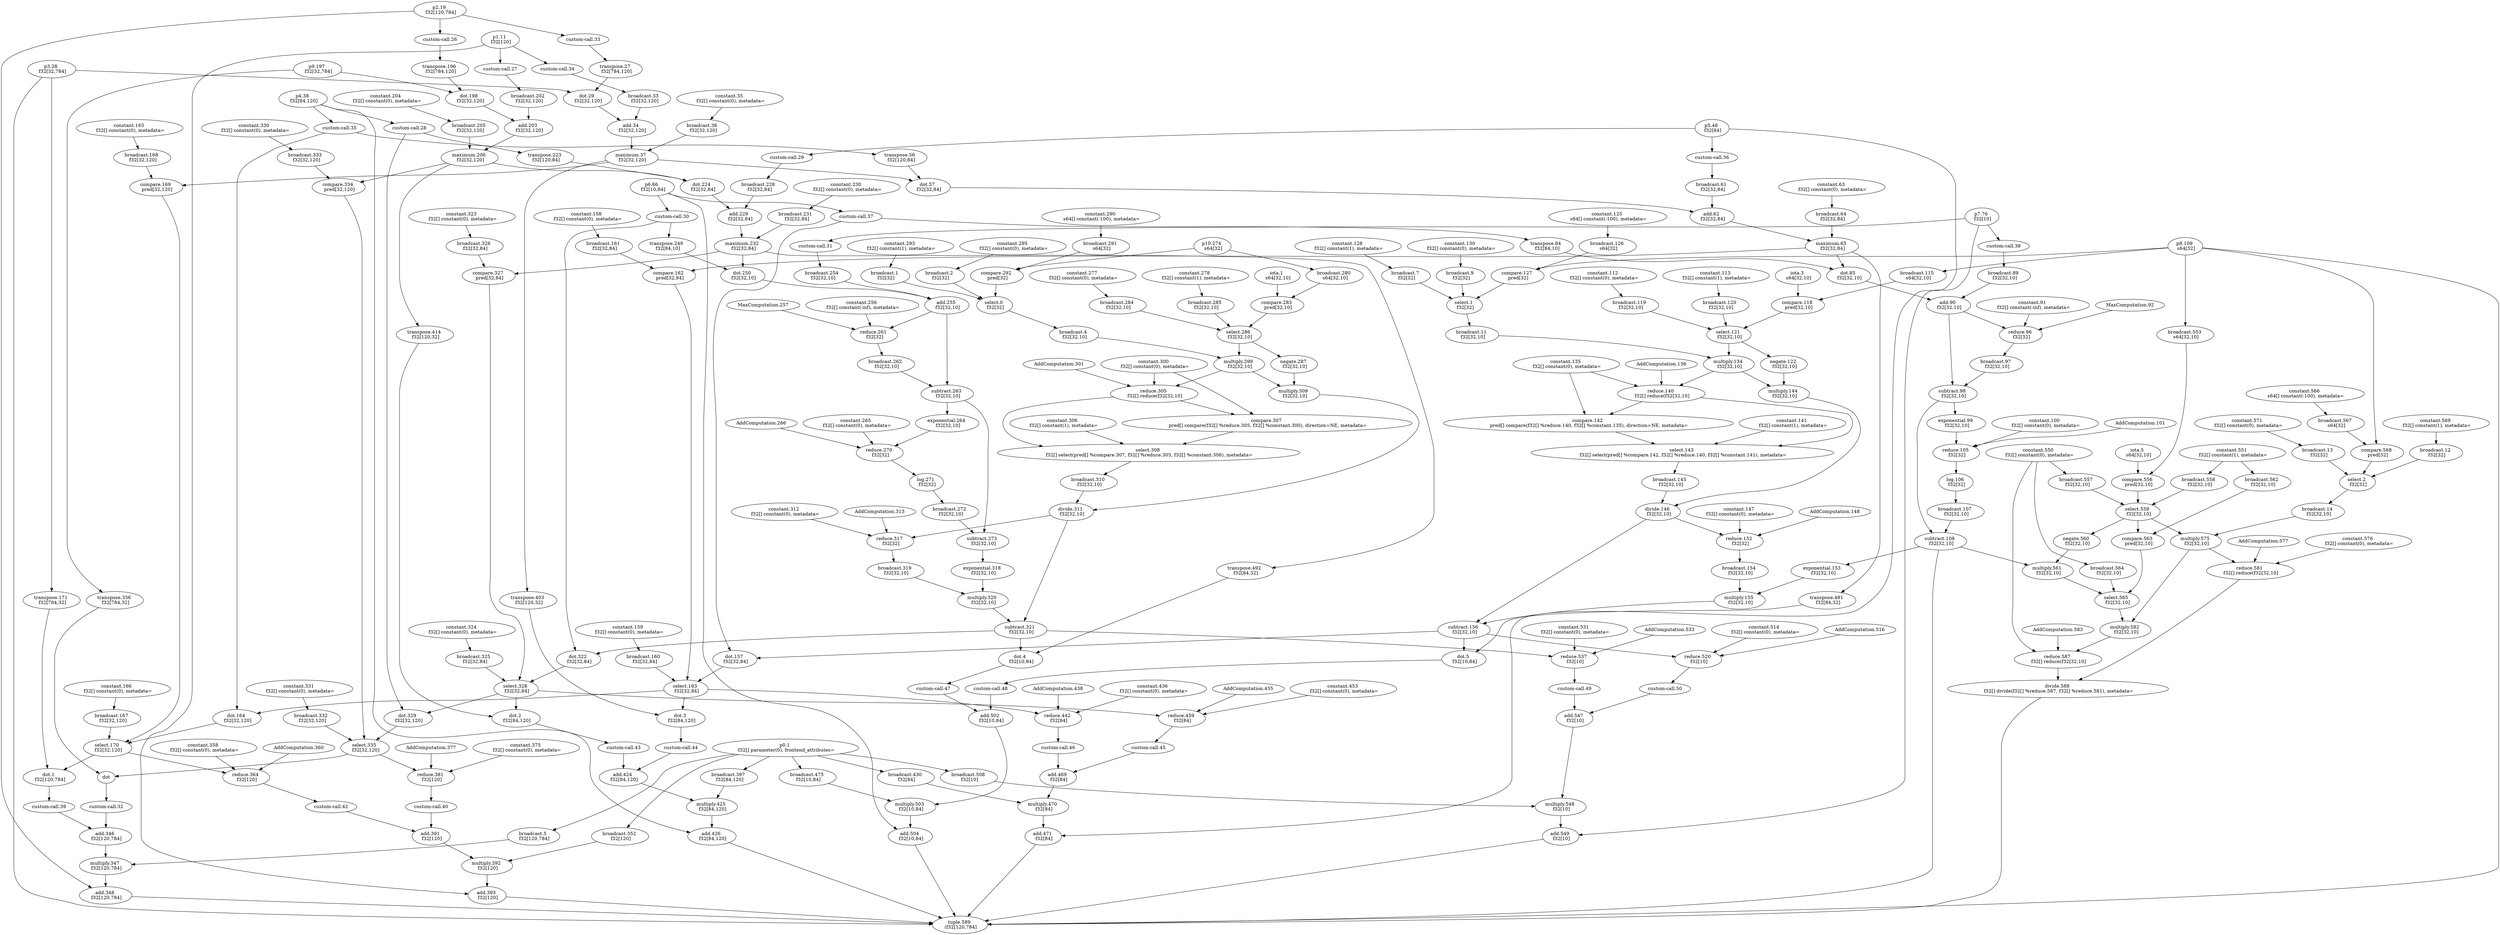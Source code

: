digraph HloModule {
	"p2.19" [label="p2.19 \n f32[120,784]"];
	"p9.197" [label="p9.197 \n f32[32,784]"];
	"transpose.196" [label="transpose.196 \n f32[784,120]"];
	"dot.198" [label="dot.198 \n f32[32,120]"];
	"p1.11" [label="p1.11 \n f32[120]"];
	"broadcast.202" [label="broadcast.202 \n f32[32,120]"];
	"add.203" [label="add.203 \n f32[32,120]"];
	"constant.204" [label="constant.204 \n f32[] constant(0), metadata="];
	"broadcast.205" [label="broadcast.205 \n f32[32,120]"];
	"maximum.206" [label="maximum.206 \n f32[32,120]"];
	"constant.330" [label="constant.330 \n f32[] constant(0), metadata="];
	"broadcast.333" [label="broadcast.333 \n f32[32,120]"];
	"compare.334" [label="compare.334 \n pred[32,120]"];
	"p4.38" [label="p4.38 \n f32[84,120]"];
	"transpose.223" [label="transpose.223 \n f32[120,84]"];
	"dot.224" [label="dot.224 \n f32[32,84]"];
	"p5.48" [label="p5.48 \n f32[84]"];
	"broadcast.228" [label="broadcast.228 \n f32[32,84]"];
	"add.229" [label="add.229 \n f32[32,84]"];
	"constant.230" [label="constant.230 \n f32[] constant(0), metadata="];
	"broadcast.231" [label="broadcast.231 \n f32[32,84]"];
	"maximum.232" [label="maximum.232 \n f32[32,84]"];
	"constant.323" [label="constant.323 \n f32[] constant(0), metadata="];
	"broadcast.326" [label="broadcast.326 \n f32[32,84]"];
	"compare.327" [label="compare.327 \n pred[32,84]"];
	"p10.274" [label="p10.274 \n s64[32]"];
	"broadcast.280" [label="broadcast.280 \n s64[32,10]"];
	"iota.1" [label="iota.1 \n s64[32,10]"];
	"compare.283" [label="compare.283 \n pred[32,10]"];
	"constant.278" [label="constant.278 \n f32[] constant(1), metadata="];
	"broadcast.285" [label="broadcast.285 \n f32[32,10]"];
	"constant.277" [label="constant.277 \n f32[] constant(0), metadata="];
	"broadcast.284" [label="broadcast.284 \n f32[32,10]"];
	"select.286" [label="select.286 \n f32[32,10]"];
	"negate.287" [label="negate.287 \n f32[32,10]"];
	"constant.290" [label="constant.290 \n s64[] constant(-100), metadata="];
	"broadcast.291" [label="broadcast.291 \n s64[32]"];
	"compare.292" [label="compare.292 \n pred[32]"];
	"constant.293" [label="constant.293 \n f32[] constant(1), metadata="];
	"broadcast.1" [label="broadcast.1 \n f32[32]"];
	"constant.295" [label="constant.295 \n f32[] constant(0), metadata="];
	"broadcast.2" [label="broadcast.2 \n f32[32]"];
	"select.0" [label="select.0 \n f32[32]"];
	"broadcast.4" [label="broadcast.4 \n f32[32,10]"];
	"multiply.299" [label="multiply.299 \n f32[32,10]"];
	"multiply.309" [label="multiply.309 \n f32[32,10]"];
	"constant.300" [label="constant.300 \n f32[] constant(0), metadata="];
	"reduce.305" [label="reduce.305 \n f32[] reduce(f32[32,10]"];
	"compare.307" [label="compare.307 \n pred[] compare(f32[] %reduce.305, f32[] %constant.300), direction=NE, metadata="];
	"constant.306" [label="constant.306 \n f32[] constant(1), metadata="];
	"select.308" [label="select.308 \n f32[] select(pred[] %compare.307, f32[] %reduce.305, f32[] %constant.306), metadata="];
	"broadcast.310" [label="broadcast.310 \n f32[32,10]"];
	"divide.311" [label="divide.311 \n f32[32,10]"];
	"p6.66" [label="p6.66 \n f32[10,84]"];
	"transpose.249" [label="transpose.249 \n f32[84,10]"];
	"dot.250" [label="dot.250 \n f32[32,10]"];
	"p7.76" [label="p7.76 \n f32[10]"];
	"broadcast.254" [label="broadcast.254 \n f32[32,10]"];
	"add.255" [label="add.255 \n f32[32,10]"];
	"constant.256" [label="constant.256 \n f32[] constant(-inf), metadata="];
	"reduce.261" [label="reduce.261 \n f32[32]"];
	"broadcast.262" [label="broadcast.262 \n f32[32,10]"];
	"subtract.263" [label="subtract.263 \n f32[32,10]"];
	"exponential.264" [label="exponential.264 \n f32[32,10]"];
	"constant.265" [label="constant.265 \n f32[] constant(0), metadata="];
	"reduce.270" [label="reduce.270 \n f32[32]"];
	"log.271" [label="log.271 \n f32[32]"];
	"broadcast.272" [label="broadcast.272 \n f32[32,10]"];
	"subtract.273" [label="subtract.273 \n f32[32,10]"];
	"exponential.318" [label="exponential.318 \n f32[32,10]"];
	"constant.312" [label="constant.312 \n f32[] constant(0), metadata="];
	"reduce.317" [label="reduce.317 \n f32[32]"];
	"broadcast.319" [label="broadcast.319 \n f32[32,10]"];
	"multiply.320" [label="multiply.320 \n f32[32,10]"];
	"subtract.321" [label="subtract.321 \n f32[32,10]"];
	"dot.322" [label="dot.322 \n f32[32,84]"];
	"constant.324" [label="constant.324 \n f32[] constant(0), metadata="];
	"broadcast.325" [label="broadcast.325 \n f32[32,84]"];
	"select.328" [label="select.328 \n f32[32,84]"];
	"dot.329" [label="dot.329 \n f32[32,120]"];
	"constant.331" [label="constant.331 \n f32[] constant(0), metadata="];
	"broadcast.332" [label="broadcast.332 \n f32[32,120]"];
	"select.335" [label="select.335 \n f32[32,120]"];
	"transpose.336" [label="transpose.336 \n f32[784,32]"];
	"p3.28" [label="p3.28 \n f32[32,784]"];
	"transpose.27" [label="transpose.27 \n f32[784,120]"];
	"dot.29" [label="dot.29 \n f32[32,120]"];
	"broadcast.33" [label="broadcast.33 \n f32[32,120]"];
	"add.34" [label="add.34 \n f32[32,120]"];
	"constant.35" [label="constant.35 \n f32[] constant(0), metadata="];
	"broadcast.36" [label="broadcast.36 \n f32[32,120]"];
	"maximum.37" [label="maximum.37 \n f32[32,120]"];
	"constant.165" [label="constant.165 \n f32[] constant(0), metadata="];
	"broadcast.168" [label="broadcast.168 \n f32[32,120]"];
	"compare.169" [label="compare.169 \n pred[32,120]"];
	"transpose.56" [label="transpose.56 \n f32[120,84]"];
	"dot.57" [label="dot.57 \n f32[32,84]"];
	"broadcast.61" [label="broadcast.61 \n f32[32,84]"];
	"add.62" [label="add.62 \n f32[32,84]"];
	"constant.63" [label="constant.63 \n f32[] constant(0), metadata="];
	"broadcast.64" [label="broadcast.64 \n f32[32,84]"];
	"maximum.65" [label="maximum.65 \n f32[32,84]"];
	"constant.158" [label="constant.158 \n f32[] constant(0), metadata="];
	"broadcast.161" [label="broadcast.161 \n f32[32,84]"];
	"compare.162" [label="compare.162 \n pred[32,84]"];
	"p8.109" [label="p8.109 \n s64[32]"];
	"broadcast.115" [label="broadcast.115 \n s64[32,10]"];
	"iota.3" [label="iota.3 \n s64[32,10]"];
	"compare.118" [label="compare.118 \n pred[32,10]"];
	"constant.113" [label="constant.113 \n f32[] constant(1), metadata="];
	"broadcast.120" [label="broadcast.120 \n f32[32,10]"];
	"constant.112" [label="constant.112 \n f32[] constant(0), metadata="];
	"broadcast.119" [label="broadcast.119 \n f32[32,10]"];
	"select.121" [label="select.121 \n f32[32,10]"];
	"negate.122" [label="negate.122 \n f32[32,10]"];
	"constant.125" [label="constant.125 \n s64[] constant(-100), metadata="];
	"broadcast.126" [label="broadcast.126 \n s64[32]"];
	"compare.127" [label="compare.127 \n pred[32]"];
	"constant.128" [label="constant.128 \n f32[] constant(1), metadata="];
	"broadcast.7" [label="broadcast.7 \n f32[32]"];
	"constant.130" [label="constant.130 \n f32[] constant(0), metadata="];
	"broadcast.9" [label="broadcast.9 \n f32[32]"];
	"select.1" [label="select.1 \n f32[32]"];
	"broadcast.11" [label="broadcast.11 \n f32[32,10]"];
	"multiply.134" [label="multiply.134 \n f32[32,10]"];
	"multiply.144" [label="multiply.144 \n f32[32,10]"];
	"constant.135" [label="constant.135 \n f32[] constant(0), metadata="];
	"reduce.140" [label="reduce.140 \n f32[] reduce(f32[32,10]"];
	"compare.142" [label="compare.142 \n pred[] compare(f32[] %reduce.140, f32[] %constant.135), direction=NE, metadata="];
	"constant.141" [label="constant.141 \n f32[] constant(1), metadata="];
	"select.143" [label="select.143 \n f32[] select(pred[] %compare.142, f32[] %reduce.140, f32[] %constant.141), metadata="];
	"broadcast.145" [label="broadcast.145 \n f32[32,10]"];
	"divide.146" [label="divide.146 \n f32[32,10]"];
	"transpose.84" [label="transpose.84 \n f32[84,10]"];
	"dot.85" [label="dot.85 \n f32[32,10]"];
	"broadcast.89" [label="broadcast.89 \n f32[32,10]"];
	"add.90" [label="add.90 \n f32[32,10]"];
	"constant.91" [label="constant.91 \n f32[] constant(-inf), metadata="];
	"reduce.96" [label="reduce.96 \n f32[32]"];
	"broadcast.97" [label="broadcast.97 \n f32[32,10]"];
	"subtract.98" [label="subtract.98 \n f32[32,10]"];
	"exponential.99" [label="exponential.99 \n f32[32,10]"];
	"constant.100" [label="constant.100 \n f32[] constant(0), metadata="];
	"reduce.105" [label="reduce.105 \n f32[32]"];
	"log.106" [label="log.106 \n f32[32]"];
	"broadcast.107" [label="broadcast.107 \n f32[32,10]"];
	"subtract.108" [label="subtract.108 \n f32[32,10]"];
	"exponential.153" [label="exponential.153 \n f32[32,10]"];
	"constant.147" [label="constant.147 \n f32[] constant(0), metadata="];
	"reduce.152" [label="reduce.152 \n f32[32]"];
	"broadcast.154" [label="broadcast.154 \n f32[32,10]"];
	"multiply.155" [label="multiply.155 \n f32[32,10]"];
	"subtract.156" [label="subtract.156 \n f32[32,10]"];
	"dot.157" [label="dot.157 \n f32[32,84]"];
	"constant.159" [label="constant.159 \n f32[] constant(0), metadata="];
	"broadcast.160" [label="broadcast.160 \n f32[32,84]"];
	"select.163" [label="select.163 \n f32[32,84]"];
	"dot.164" [label="dot.164 \n f32[32,120]"];
	"constant.166" [label="constant.166 \n f32[] constant(0), metadata="];
	"broadcast.167" [label="broadcast.167 \n f32[32,120]"];
	"select.170" [label="select.170 \n f32[32,120]"];
	"transpose.171" [label="transpose.171 \n f32[784,32]"];
	"dot.1" [label="dot.1 \n f32[120,784]"];
	"add.346" [label="add.346 \n f32[120,784]"];
	"p0.1" [label="p0.1 \n f32[] parameter(0), frontend_attributes="];
	"broadcast.5" [label="broadcast.5 \n f32[120,784]"];
	"multiply.347" [label="multiply.347 \n f32[120,784]"];
	"add.348" [label="add.348 \n f32[120,784]"];
	"constant.375" [label="constant.375 \n f32[] constant(0), metadata="];
	"reduce.381" [label="reduce.381 \n f32[120]"];
	"constant.358" [label="constant.358 \n f32[] constant(0), metadata="];
	"reduce.364" [label="reduce.364 \n f32[120]"];
	"add.391" [label="add.391 \n f32[120]"];
	"broadcast.352" [label="broadcast.352 \n f32[120]"];
	"multiply.392" [label="multiply.392 \n f32[120]"];
	"add.393" [label="add.393 \n f32[120]"];
	"transpose.414" [label="transpose.414 \n f32[120,32]"];
	"dot.2" [label="dot.2 \n f32[84,120]"];
	"transpose.403" [label="transpose.403 \n f32[120,32]"];
	"dot.3" [label="dot.3 \n f32[84,120]"];
	"add.424" [label="add.424 \n f32[84,120]"];
	"broadcast.397" [label="broadcast.397 \n f32[84,120]"];
	"multiply.425" [label="multiply.425 \n f32[84,120]"];
	"add.426" [label="add.426 \n f32[84,120]"];
	"constant.453" [label="constant.453 \n f32[] constant(0), metadata="];
	"reduce.459" [label="reduce.459 \n f32[84]"];
	"constant.436" [label="constant.436 \n f32[] constant(0), metadata="];
	"reduce.442" [label="reduce.442 \n f32[84]"];
	"add.469" [label="add.469 \n f32[84]"];
	"broadcast.430" [label="broadcast.430 \n f32[84]"];
	"multiply.470" [label="multiply.470 \n f32[84]"];
	"add.471" [label="add.471 \n f32[84]"];
	"transpose.492" [label="transpose.492 \n f32[84,32]"];
	"dot.4" [label="dot.4 \n f32[10,84]"];
	"transpose.481" [label="transpose.481 \n f32[84,32]"];
	"dot.5" [label="dot.5 \n f32[10,84]"];
	"add.502" [label="add.502 \n f32[10,84]"];
	"broadcast.475" [label="broadcast.475 \n f32[10,84]"];
	"multiply.503" [label="multiply.503 \n f32[10,84]"];
	"add.504" [label="add.504 \n f32[10,84]"];
	"constant.531" [label="constant.531 \n f32[] constant(0), metadata="];
	"reduce.537" [label="reduce.537 \n f32[10]"];
	"constant.514" [label="constant.514 \n f32[] constant(0), metadata="];
	"reduce.520" [label="reduce.520 \n f32[10]"];
	"add.547" [label="add.547 \n f32[10]"];
	"broadcast.508" [label="broadcast.508 \n f32[10]"];
	"multiply.548" [label="multiply.548 \n f32[10]"];
	"add.549" [label="add.549 \n f32[10]"];
	"broadcast.553" [label="broadcast.553 \n s64[32,10]"];
	"iota.5" [label="iota.5 \n s64[32,10]"];
	"compare.556" [label="compare.556 \n pred[32,10]"];
	"constant.551" [label="constant.551 \n f32[] constant(1), metadata="];
	"broadcast.558" [label="broadcast.558 \n f32[32,10]"];
	"constant.550" [label="constant.550 \n f32[] constant(0), metadata="];
	"broadcast.557" [label="broadcast.557 \n f32[32,10]"];
	"select.559" [label="select.559 \n f32[32,10]"];
	"broadcast.562" [label="broadcast.562 \n f32[32,10]"];
	"compare.563" [label="compare.563 \n pred[32,10]"];
	"broadcast.564" [label="broadcast.564 \n f32[32,10]"];
	"negate.560" [label="negate.560 \n f32[32,10]"];
	"multiply.561" [label="multiply.561 \n f32[32,10]"];
	"select.565" [label="select.565 \n f32[32,10]"];
	"constant.566" [label="constant.566 \n s64[] constant(-100), metadata="];
	"broadcast.567" [label="broadcast.567 \n s64[32]"];
	"compare.568" [label="compare.568 \n pred[32]"];
	"constant.569" [label="constant.569 \n f32[] constant(1), metadata="];
	"broadcast.12" [label="broadcast.12 \n f32[32]"];
	"constant.571" [label="constant.571 \n f32[] constant(0), metadata="];
	"broadcast.13" [label="broadcast.13 \n f32[32]"];
	"select.2" [label="select.2 \n f32[32]"];
	"broadcast.14" [label="broadcast.14 \n f32[32,10]"];
	"multiply.575" [label="multiply.575 \n f32[32,10]"];
	"multiply.582" [label="multiply.582 \n f32[32,10]"];
	"reduce.587" [label="reduce.587 \n f32[] reduce(f32[32,10]"];
	"constant.576" [label="constant.576 \n f32[] constant(0), metadata="];
	"reduce.581" [label="reduce.581 \n f32[] reduce(f32[32,10]"];
	"divide.588" [label="divide.588 \n f32[] divide(f32[] %reduce.587, f32[] %reduce.581), metadata="];
	"tuple.589" [label="tuple.589 \n (f32[120,784]"]; 
 	"p2.19" -> "custom-call.26";
	"custom-call.26" -> "transpose.196";
	"p9.197" -> "dot.198";
	"transpose.196" -> "dot.198";
	"p1.11" -> "custom-call.27";
	"custom-call.27" -> "broadcast.202";
	"dot.198" -> "add.203";
	"broadcast.202" -> "add.203";
	"constant.204" -> "broadcast.205";
	"add.203" -> "maximum.206";
	"broadcast.205" -> "maximum.206";
	"constant.330" -> "broadcast.333";
	"maximum.206" -> "compare.334";
	"broadcast.333" -> "compare.334";
	"p4.38" -> "custom-call.28";
	"custom-call.28" -> "transpose.223";
	"maximum.206" -> "dot.224";
	"transpose.223" -> "dot.224";
	"p5.48" -> "custom-call.29";
	"custom-call.29" -> "broadcast.228";
	"dot.224" -> "add.229";
	"broadcast.228" -> "add.229";
	"constant.230" -> "broadcast.231";
	"add.229" -> "maximum.232";
	"broadcast.231" -> "maximum.232";
	"constant.323" -> "broadcast.326";
	"maximum.232" -> "compare.327";
	"broadcast.326" -> "compare.327";
	"p10.274" -> "broadcast.280";
	"broadcast.280" -> "compare.283";
	"iota.1" -> "compare.283";
	"constant.278" -> "broadcast.285";
	"constant.277" -> "broadcast.284";
	"compare.283" -> "select.286";
	"broadcast.285" -> "select.286";
	"broadcast.284" -> "select.286";
	"select.286" -> "negate.287";
	"constant.290" -> "broadcast.291";
	"p10.274" -> "compare.292";
	"broadcast.291" -> "compare.292";
	"constant.293" -> "broadcast.1";
	"constant.295" -> "broadcast.2";
	"compare.292" -> "select.0";
	"broadcast.1" -> "select.0";
	"broadcast.2" -> "select.0";
	"select.0" -> "broadcast.4";
	"broadcast.4" -> "multiply.299";
	"select.286" -> "multiply.299";
	"negate.287" -> "multiply.309";
	"multiply.299" -> "multiply.309";
	"multiply.299" -> "reduce.305";
	"constant.300" -> "reduce.305";
	"AddComputation.301" -> "reduce.305";
	"reduce.305" -> "compare.307";
	"constant.300" -> "compare.307";
	"compare.307" -> "select.308";
	"reduce.305" -> "select.308";
	"constant.306" -> "select.308";
	"select.308" -> "broadcast.310";
	"multiply.309" -> "divide.311";
	"broadcast.310" -> "divide.311";
	"p6.66" -> "custom-call.30";
	"custom-call.30" -> "transpose.249";
	"maximum.232" -> "dot.250";
	"transpose.249" -> "dot.250";
	"p7.76" -> "custom-call.31";
	"custom-call.31" -> "broadcast.254";
	"dot.250" -> "add.255";
	"broadcast.254" -> "add.255";
	"add.255" -> "reduce.261";
	"constant.256" -> "reduce.261";
	"MaxComputation.257" -> "reduce.261";
	"reduce.261" -> "broadcast.262";
	"add.255" -> "subtract.263";
	"broadcast.262" -> "subtract.263";
	"subtract.263" -> "exponential.264";
	"exponential.264" -> "reduce.270";
	"constant.265" -> "reduce.270";
	"AddComputation.266" -> "reduce.270";
	"reduce.270" -> "log.271";
	"log.271" -> "broadcast.272";
	"subtract.263" -> "subtract.273";
	"broadcast.272" -> "subtract.273";
	"subtract.273" -> "exponential.318";
	"divide.311" -> "reduce.317";
	"constant.312" -> "reduce.317";
	"AddComputation.313" -> "reduce.317";
	"reduce.317" -> "broadcast.319";
	"exponential.318" -> "multiply.320";
	"broadcast.319" -> "multiply.320";
	"divide.311" -> "subtract.321";
	"multiply.320" -> "subtract.321";
	"subtract.321" -> "dot.322";
	"custom-call.30" -> "dot.322";
	"constant.324" -> "broadcast.325";
	"compare.327" -> "select.328";
	"dot.322" -> "select.328";
	"broadcast.325" -> "select.328";
	"select.328" -> "dot.329";
	"custom-call.28" -> "dot.329";
	"constant.331" -> "broadcast.332";
	"compare.334" -> "select.335";
	"dot.329" -> "select.335";
	"broadcast.332" -> "select.335";
	"p9.197" -> "transpose.336";
	"select.335" -> "dot";
	"transpose.336" -> "dot";
	"dot" -> "custom-call.32";
	"p2.19" -> "custom-call.33";
	"custom-call.33" -> "transpose.27";
	"p3.28" -> "dot.29";
	"transpose.27" -> "dot.29";
	"p1.11" -> "custom-call.34";
	"custom-call.34" -> "broadcast.33";
	"dot.29" -> "add.34";
	"broadcast.33" -> "add.34";
	"constant.35" -> "broadcast.36";
	"add.34" -> "maximum.37";
	"broadcast.36" -> "maximum.37";
	"constant.165" -> "broadcast.168";
	"maximum.37" -> "compare.169";
	"broadcast.168" -> "compare.169";
	"p4.38" -> "custom-call.35";
	"custom-call.35" -> "transpose.56";
	"maximum.37" -> "dot.57";
	"transpose.56" -> "dot.57";
	"p5.48" -> "custom-call.36";
	"custom-call.36" -> "broadcast.61";
	"dot.57" -> "add.62";
	"broadcast.61" -> "add.62";
	"constant.63" -> "broadcast.64";
	"add.62" -> "maximum.65";
	"broadcast.64" -> "maximum.65";
	"constant.158" -> "broadcast.161";
	"maximum.65" -> "compare.162";
	"broadcast.161" -> "compare.162";
	"p8.109" -> "broadcast.115";
	"broadcast.115" -> "compare.118";
	"iota.3" -> "compare.118";
	"constant.113" -> "broadcast.120";
	"constant.112" -> "broadcast.119";
	"compare.118" -> "select.121";
	"broadcast.120" -> "select.121";
	"broadcast.119" -> "select.121";
	"select.121" -> "negate.122";
	"constant.125" -> "broadcast.126";
	"p8.109" -> "compare.127";
	"broadcast.126" -> "compare.127";
	"constant.128" -> "broadcast.7";
	"constant.130" -> "broadcast.9";
	"compare.127" -> "select.1";
	"broadcast.7" -> "select.1";
	"broadcast.9" -> "select.1";
	"select.1" -> "broadcast.11";
	"broadcast.11" -> "multiply.134";
	"select.121" -> "multiply.134";
	"negate.122" -> "multiply.144";
	"multiply.134" -> "multiply.144";
	"multiply.134" -> "reduce.140";
	"constant.135" -> "reduce.140";
	"AddComputation.136" -> "reduce.140";
	"reduce.140" -> "compare.142";
	"constant.135" -> "compare.142";
	"compare.142" -> "select.143";
	"reduce.140" -> "select.143";
	"constant.141" -> "select.143";
	"select.143" -> "broadcast.145";
	"multiply.144" -> "divide.146";
	"broadcast.145" -> "divide.146";
	"p6.66" -> "custom-call.37";
	"custom-call.37" -> "transpose.84";
	"maximum.65" -> "dot.85";
	"transpose.84" -> "dot.85";
	"p7.76" -> "custom-call.38";
	"custom-call.38" -> "broadcast.89";
	"dot.85" -> "add.90";
	"broadcast.89" -> "add.90";
	"add.90" -> "reduce.96";
	"constant.91" -> "reduce.96";
	"MaxComputation.92" -> "reduce.96";
	"reduce.96" -> "broadcast.97";
	"add.90" -> "subtract.98";
	"broadcast.97" -> "subtract.98";
	"subtract.98" -> "exponential.99";
	"exponential.99" -> "reduce.105";
	"constant.100" -> "reduce.105";
	"AddComputation.101" -> "reduce.105";
	"reduce.105" -> "log.106";
	"log.106" -> "broadcast.107";
	"subtract.98" -> "subtract.108";
	"broadcast.107" -> "subtract.108";
	"subtract.108" -> "exponential.153";
	"divide.146" -> "reduce.152";
	"constant.147" -> "reduce.152";
	"AddComputation.148" -> "reduce.152";
	"reduce.152" -> "broadcast.154";
	"exponential.153" -> "multiply.155";
	"broadcast.154" -> "multiply.155";
	"divide.146" -> "subtract.156";
	"multiply.155" -> "subtract.156";
	"subtract.156" -> "dot.157";
	"custom-call.37" -> "dot.157";
	"constant.159" -> "broadcast.160";
	"compare.162" -> "select.163";
	"dot.157" -> "select.163";
	"broadcast.160" -> "select.163";
	"select.163" -> "dot.164";
	"custom-call.35" -> "dot.164";
	"constant.166" -> "broadcast.167";
	"compare.169" -> "select.170";
	"dot.164" -> "select.170";
	"broadcast.167" -> "select.170";
	"p3.28" -> "transpose.171";
	"select.170" -> "dot.1";
	"transpose.171" -> "dot.1";
	"dot.1" -> "custom-call.39";
	"custom-call.32" -> "add.346";
	"custom-call.39" -> "add.346";
	"p0.1" -> "broadcast.5";
	"add.346" -> "multiply.347";
	"broadcast.5" -> "multiply.347";
	"p2.19" -> "add.348";
	"multiply.347" -> "add.348";
	"select.335" -> "reduce.381";
	"constant.375" -> "reduce.381";
	"AddComputation.377" -> "reduce.381";
	"reduce.381" -> "custom-call.40";
	"select.170" -> "reduce.364";
	"constant.358" -> "reduce.364";
	"AddComputation.360" -> "reduce.364";
	"reduce.364" -> "custom-call.42";
	"custom-call.40" -> "add.391";
	"custom-call.42" -> "add.391";
	"p0.1" -> "broadcast.352";
	"add.391" -> "multiply.392";
	"broadcast.352" -> "multiply.392";
	"p1.11" -> "add.393";
	"multiply.392" -> "add.393";
	"maximum.206" -> "transpose.414";
	"select.328" -> "dot.2";
	"transpose.414" -> "dot.2";
	"dot.2" -> "custom-call.43";
	"maximum.37" -> "transpose.403";
	"select.163" -> "dot.3";
	"transpose.403" -> "dot.3";
	"dot.3" -> "custom-call.44";
	"custom-call.43" -> "add.424";
	"custom-call.44" -> "add.424";
	"p0.1" -> "broadcast.397";
	"add.424" -> "multiply.425";
	"broadcast.397" -> "multiply.425";
	"p4.38" -> "add.426";
	"multiply.425" -> "add.426";
	"select.328" -> "reduce.459";
	"constant.453" -> "reduce.459";
	"AddComputation.455" -> "reduce.459";
	"reduce.459" -> "custom-call.45";
	"select.163" -> "reduce.442";
	"constant.436" -> "reduce.442";
	"AddComputation.438" -> "reduce.442";
	"reduce.442" -> "custom-call.46";
	"custom-call.45" -> "add.469";
	"custom-call.46" -> "add.469";
	"p0.1" -> "broadcast.430";
	"add.469" -> "multiply.470";
	"broadcast.430" -> "multiply.470";
	"p5.48" -> "add.471";
	"multiply.470" -> "add.471";
	"maximum.232" -> "transpose.492";
	"subtract.321" -> "dot.4";
	"transpose.492" -> "dot.4";
	"dot.4" -> "custom-call.47";
	"maximum.65" -> "transpose.481";
	"subtract.156" -> "dot.5";
	"transpose.481" -> "dot.5";
	"dot.5" -> "custom-call.48";
	"custom-call.47" -> "add.502";
	"custom-call.48" -> "add.502";
	"p0.1" -> "broadcast.475";
	"add.502" -> "multiply.503";
	"broadcast.475" -> "multiply.503";
	"p6.66" -> "add.504";
	"multiply.503" -> "add.504";
	"subtract.321" -> "reduce.537";
	"constant.531" -> "reduce.537";
	"AddComputation.533" -> "reduce.537";
	"reduce.537" -> "custom-call.49";
	"subtract.156" -> "reduce.520";
	"constant.514" -> "reduce.520";
	"AddComputation.516" -> "reduce.520";
	"reduce.520" -> "custom-call.50";
	"custom-call.49" -> "add.547";
	"custom-call.50" -> "add.547";
	"p0.1" -> "broadcast.508";
	"add.547" -> "multiply.548";
	"broadcast.508" -> "multiply.548";
	"p7.76" -> "add.549";
	"multiply.548" -> "add.549";
	"p8.109" -> "broadcast.553";
	"broadcast.553" -> "compare.556";
	"iota.5" -> "compare.556";
	"constant.551" -> "broadcast.558";
	"constant.550" -> "broadcast.557";
	"compare.556" -> "select.559";
	"broadcast.558" -> "select.559";
	"broadcast.557" -> "select.559";
	"constant.551" -> "broadcast.562";
	"select.559" -> "compare.563";
	"broadcast.562" -> "compare.563";
	"constant.550" -> "broadcast.564";
	"select.559" -> "negate.560";
	"negate.560" -> "multiply.561";
	"subtract.108" -> "multiply.561";
	"compare.563" -> "select.565";
	"broadcast.564" -> "select.565";
	"multiply.561" -> "select.565";
	"constant.566" -> "broadcast.567";
	"p8.109" -> "compare.568";
	"broadcast.567" -> "compare.568";
	"constant.569" -> "broadcast.12";
	"constant.571" -> "broadcast.13";
	"compare.568" -> "select.2";
	"broadcast.12" -> "select.2";
	"broadcast.13" -> "select.2";
	"select.2" -> "broadcast.14";
	"broadcast.14" -> "multiply.575";
	"select.559" -> "multiply.575";
	"select.565" -> "multiply.582";
	"multiply.575" -> "multiply.582";
	"multiply.582" -> "reduce.587";
	"constant.550" -> "reduce.587";
	"AddComputation.583" -> "reduce.587";
	"multiply.575" -> "reduce.581";
	"constant.576" -> "reduce.581";
	"AddComputation.577" -> "reduce.581";
	"reduce.587" -> "divide.588";
	"reduce.581" -> "divide.588";
	"add.348" -> "tuple.589";
	"add.393" -> "tuple.589";
	"add.426" -> "tuple.589";
	"add.471" -> "tuple.589";
	"add.504" -> "tuple.589";
	"add.549" -> "tuple.589";
	"p3.28" -> "tuple.589";
	"p8.109" -> "tuple.589";
	"subtract.108" -> "tuple.589";
	"divide.588" -> "tuple.589";
}